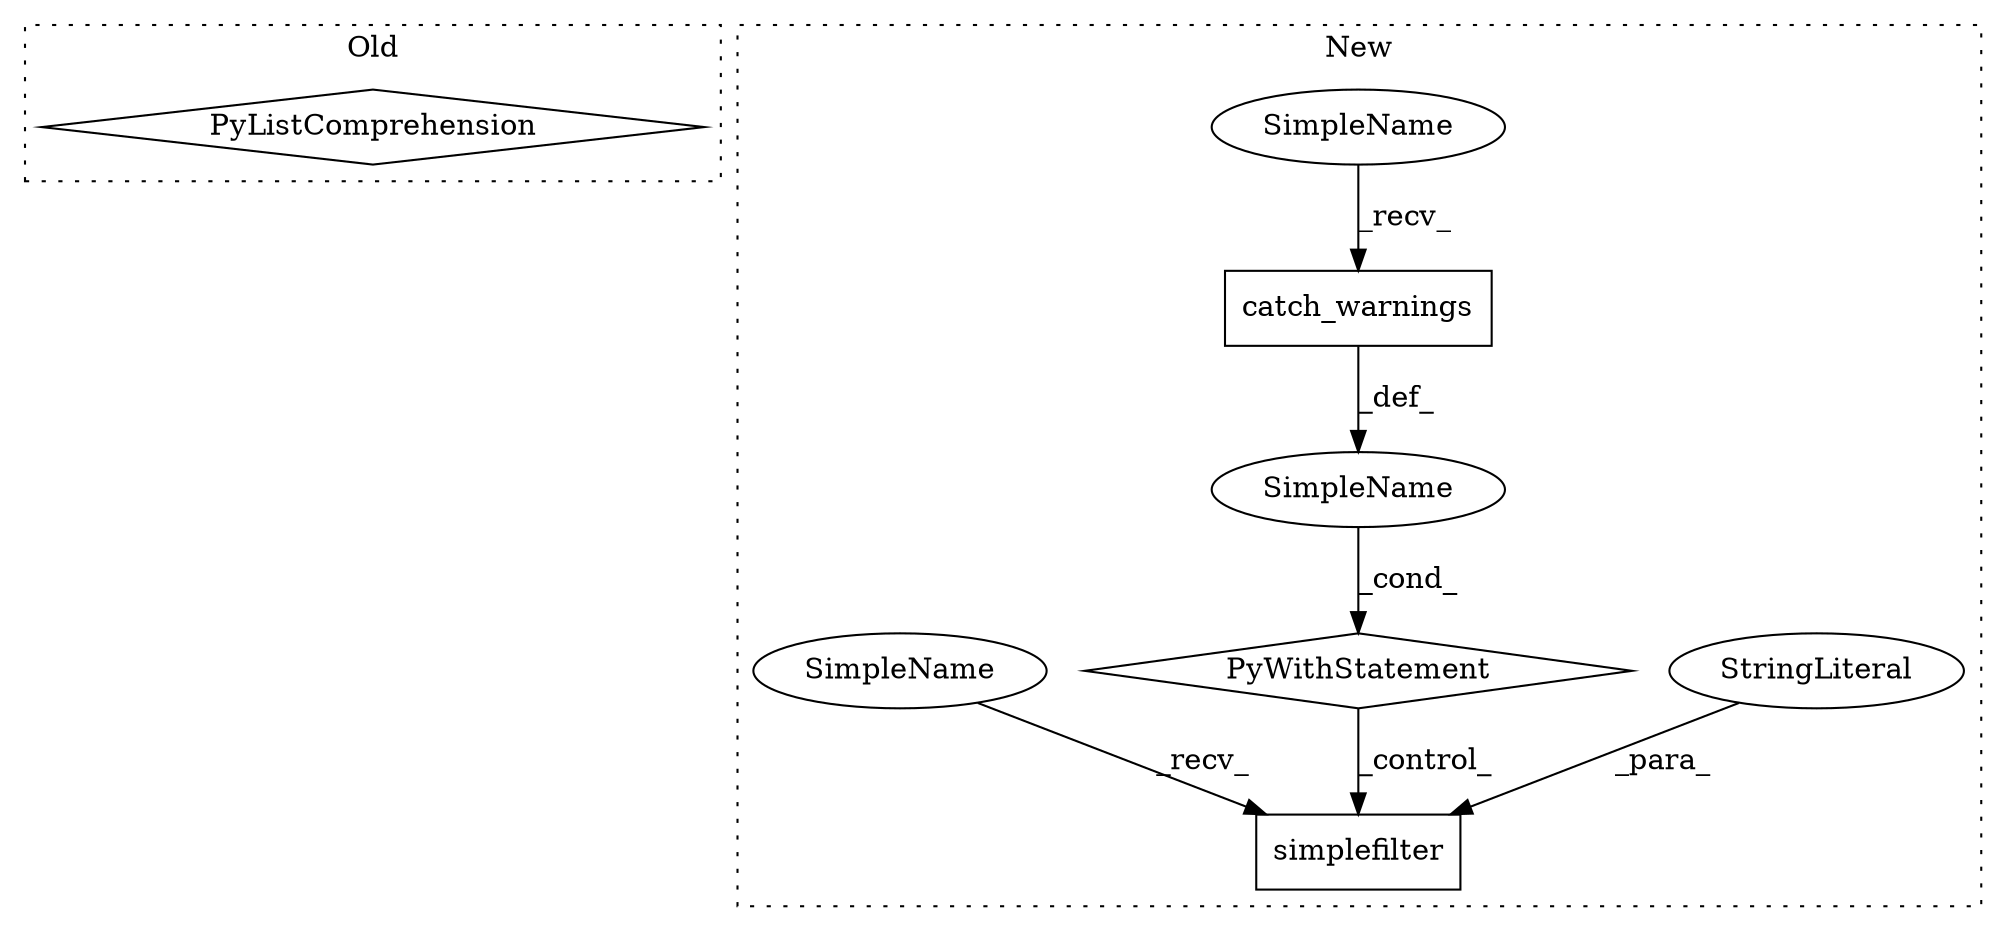 digraph G {
subgraph cluster0 {
1 [label="PyListComprehension" a="109" s="6874" l="108" shape="diamond"];
label = "Old";
style="dotted";
}
subgraph cluster1 {
2 [label="catch_warnings" a="32" s="7091,7110" l="15,1" shape="box"];
3 [label="simplefilter" a="32" s="7165,7217" l="13,1" shape="box"];
4 [label="SimpleName" a="42" s="" l="" shape="ellipse"];
5 [label="PyWithStatement" a="104" s="7072,7111" l="10,2" shape="diamond"];
6 [label="StringLiteral" a="45" s="7178" l="8" shape="ellipse"];
7 [label="SimpleName" a="42" s="7082" l="8" shape="ellipse"];
8 [label="SimpleName" a="42" s="7156" l="8" shape="ellipse"];
label = "New";
style="dotted";
}
2 -> 4 [label="_def_"];
4 -> 5 [label="_cond_"];
5 -> 3 [label="_control_"];
6 -> 3 [label="_para_"];
7 -> 2 [label="_recv_"];
8 -> 3 [label="_recv_"];
}